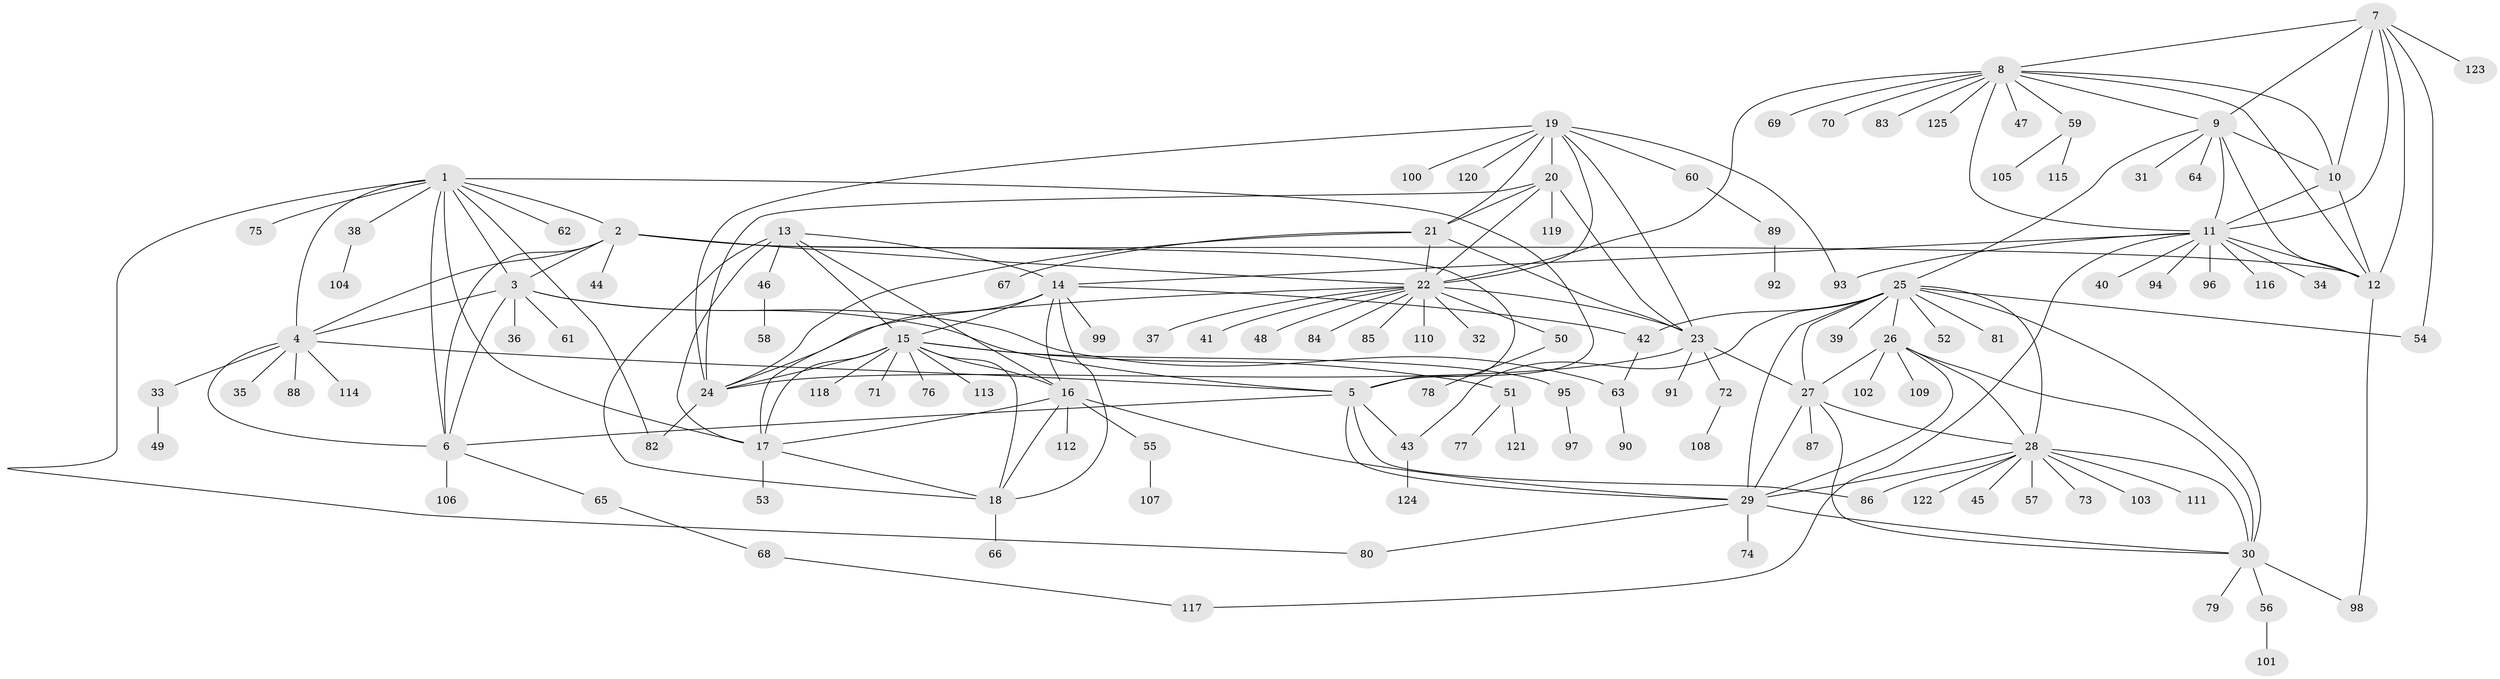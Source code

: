 // coarse degree distribution, {12: 0.03260869565217391, 8: 0.021739130434782608, 6: 0.07608695652173914, 7: 0.03260869565217391, 10: 0.010869565217391304, 11: 0.03260869565217391, 5: 0.010869565217391304, 13: 0.010869565217391304, 9: 0.010869565217391304, 1: 0.6630434782608695, 2: 0.08695652173913043, 4: 0.010869565217391304}
// Generated by graph-tools (version 1.1) at 2025/52/02/27/25 19:52:19]
// undirected, 125 vertices, 190 edges
graph export_dot {
graph [start="1"]
  node [color=gray90,style=filled];
  1;
  2;
  3;
  4;
  5;
  6;
  7;
  8;
  9;
  10;
  11;
  12;
  13;
  14;
  15;
  16;
  17;
  18;
  19;
  20;
  21;
  22;
  23;
  24;
  25;
  26;
  27;
  28;
  29;
  30;
  31;
  32;
  33;
  34;
  35;
  36;
  37;
  38;
  39;
  40;
  41;
  42;
  43;
  44;
  45;
  46;
  47;
  48;
  49;
  50;
  51;
  52;
  53;
  54;
  55;
  56;
  57;
  58;
  59;
  60;
  61;
  62;
  63;
  64;
  65;
  66;
  67;
  68;
  69;
  70;
  71;
  72;
  73;
  74;
  75;
  76;
  77;
  78;
  79;
  80;
  81;
  82;
  83;
  84;
  85;
  86;
  87;
  88;
  89;
  90;
  91;
  92;
  93;
  94;
  95;
  96;
  97;
  98;
  99;
  100;
  101;
  102;
  103;
  104;
  105;
  106;
  107;
  108;
  109;
  110;
  111;
  112;
  113;
  114;
  115;
  116;
  117;
  118;
  119;
  120;
  121;
  122;
  123;
  124;
  125;
  1 -- 2;
  1 -- 3;
  1 -- 4;
  1 -- 5;
  1 -- 6;
  1 -- 17;
  1 -- 38;
  1 -- 62;
  1 -- 75;
  1 -- 80;
  1 -- 82;
  2 -- 3;
  2 -- 4;
  2 -- 5;
  2 -- 6;
  2 -- 12;
  2 -- 22;
  2 -- 44;
  3 -- 4;
  3 -- 5;
  3 -- 6;
  3 -- 36;
  3 -- 61;
  3 -- 63;
  4 -- 5;
  4 -- 6;
  4 -- 33;
  4 -- 35;
  4 -- 88;
  4 -- 114;
  5 -- 6;
  5 -- 29;
  5 -- 43;
  5 -- 86;
  6 -- 65;
  6 -- 106;
  7 -- 8;
  7 -- 9;
  7 -- 10;
  7 -- 11;
  7 -- 12;
  7 -- 54;
  7 -- 123;
  8 -- 9;
  8 -- 10;
  8 -- 11;
  8 -- 12;
  8 -- 22;
  8 -- 47;
  8 -- 59;
  8 -- 69;
  8 -- 70;
  8 -- 83;
  8 -- 125;
  9 -- 10;
  9 -- 11;
  9 -- 12;
  9 -- 25;
  9 -- 31;
  9 -- 64;
  10 -- 11;
  10 -- 12;
  11 -- 12;
  11 -- 14;
  11 -- 34;
  11 -- 40;
  11 -- 93;
  11 -- 94;
  11 -- 96;
  11 -- 116;
  11 -- 117;
  12 -- 98;
  13 -- 14;
  13 -- 15;
  13 -- 16;
  13 -- 17;
  13 -- 18;
  13 -- 46;
  14 -- 15;
  14 -- 16;
  14 -- 17;
  14 -- 18;
  14 -- 42;
  14 -- 99;
  15 -- 16;
  15 -- 17;
  15 -- 18;
  15 -- 24;
  15 -- 51;
  15 -- 71;
  15 -- 76;
  15 -- 95;
  15 -- 113;
  15 -- 118;
  16 -- 17;
  16 -- 18;
  16 -- 29;
  16 -- 55;
  16 -- 112;
  17 -- 18;
  17 -- 53;
  18 -- 66;
  19 -- 20;
  19 -- 21;
  19 -- 22;
  19 -- 23;
  19 -- 24;
  19 -- 60;
  19 -- 93;
  19 -- 100;
  19 -- 120;
  20 -- 21;
  20 -- 22;
  20 -- 23;
  20 -- 24;
  20 -- 119;
  21 -- 22;
  21 -- 23;
  21 -- 24;
  21 -- 67;
  22 -- 23;
  22 -- 24;
  22 -- 32;
  22 -- 37;
  22 -- 41;
  22 -- 48;
  22 -- 50;
  22 -- 84;
  22 -- 85;
  22 -- 110;
  23 -- 24;
  23 -- 27;
  23 -- 72;
  23 -- 91;
  24 -- 82;
  25 -- 26;
  25 -- 27;
  25 -- 28;
  25 -- 29;
  25 -- 30;
  25 -- 39;
  25 -- 42;
  25 -- 43;
  25 -- 52;
  25 -- 54;
  25 -- 81;
  26 -- 27;
  26 -- 28;
  26 -- 29;
  26 -- 30;
  26 -- 102;
  26 -- 109;
  27 -- 28;
  27 -- 29;
  27 -- 30;
  27 -- 87;
  28 -- 29;
  28 -- 30;
  28 -- 45;
  28 -- 57;
  28 -- 73;
  28 -- 86;
  28 -- 103;
  28 -- 111;
  28 -- 122;
  29 -- 30;
  29 -- 74;
  29 -- 80;
  30 -- 56;
  30 -- 79;
  30 -- 98;
  33 -- 49;
  38 -- 104;
  42 -- 63;
  43 -- 124;
  46 -- 58;
  50 -- 78;
  51 -- 77;
  51 -- 121;
  55 -- 107;
  56 -- 101;
  59 -- 105;
  59 -- 115;
  60 -- 89;
  63 -- 90;
  65 -- 68;
  68 -- 117;
  72 -- 108;
  89 -- 92;
  95 -- 97;
}
